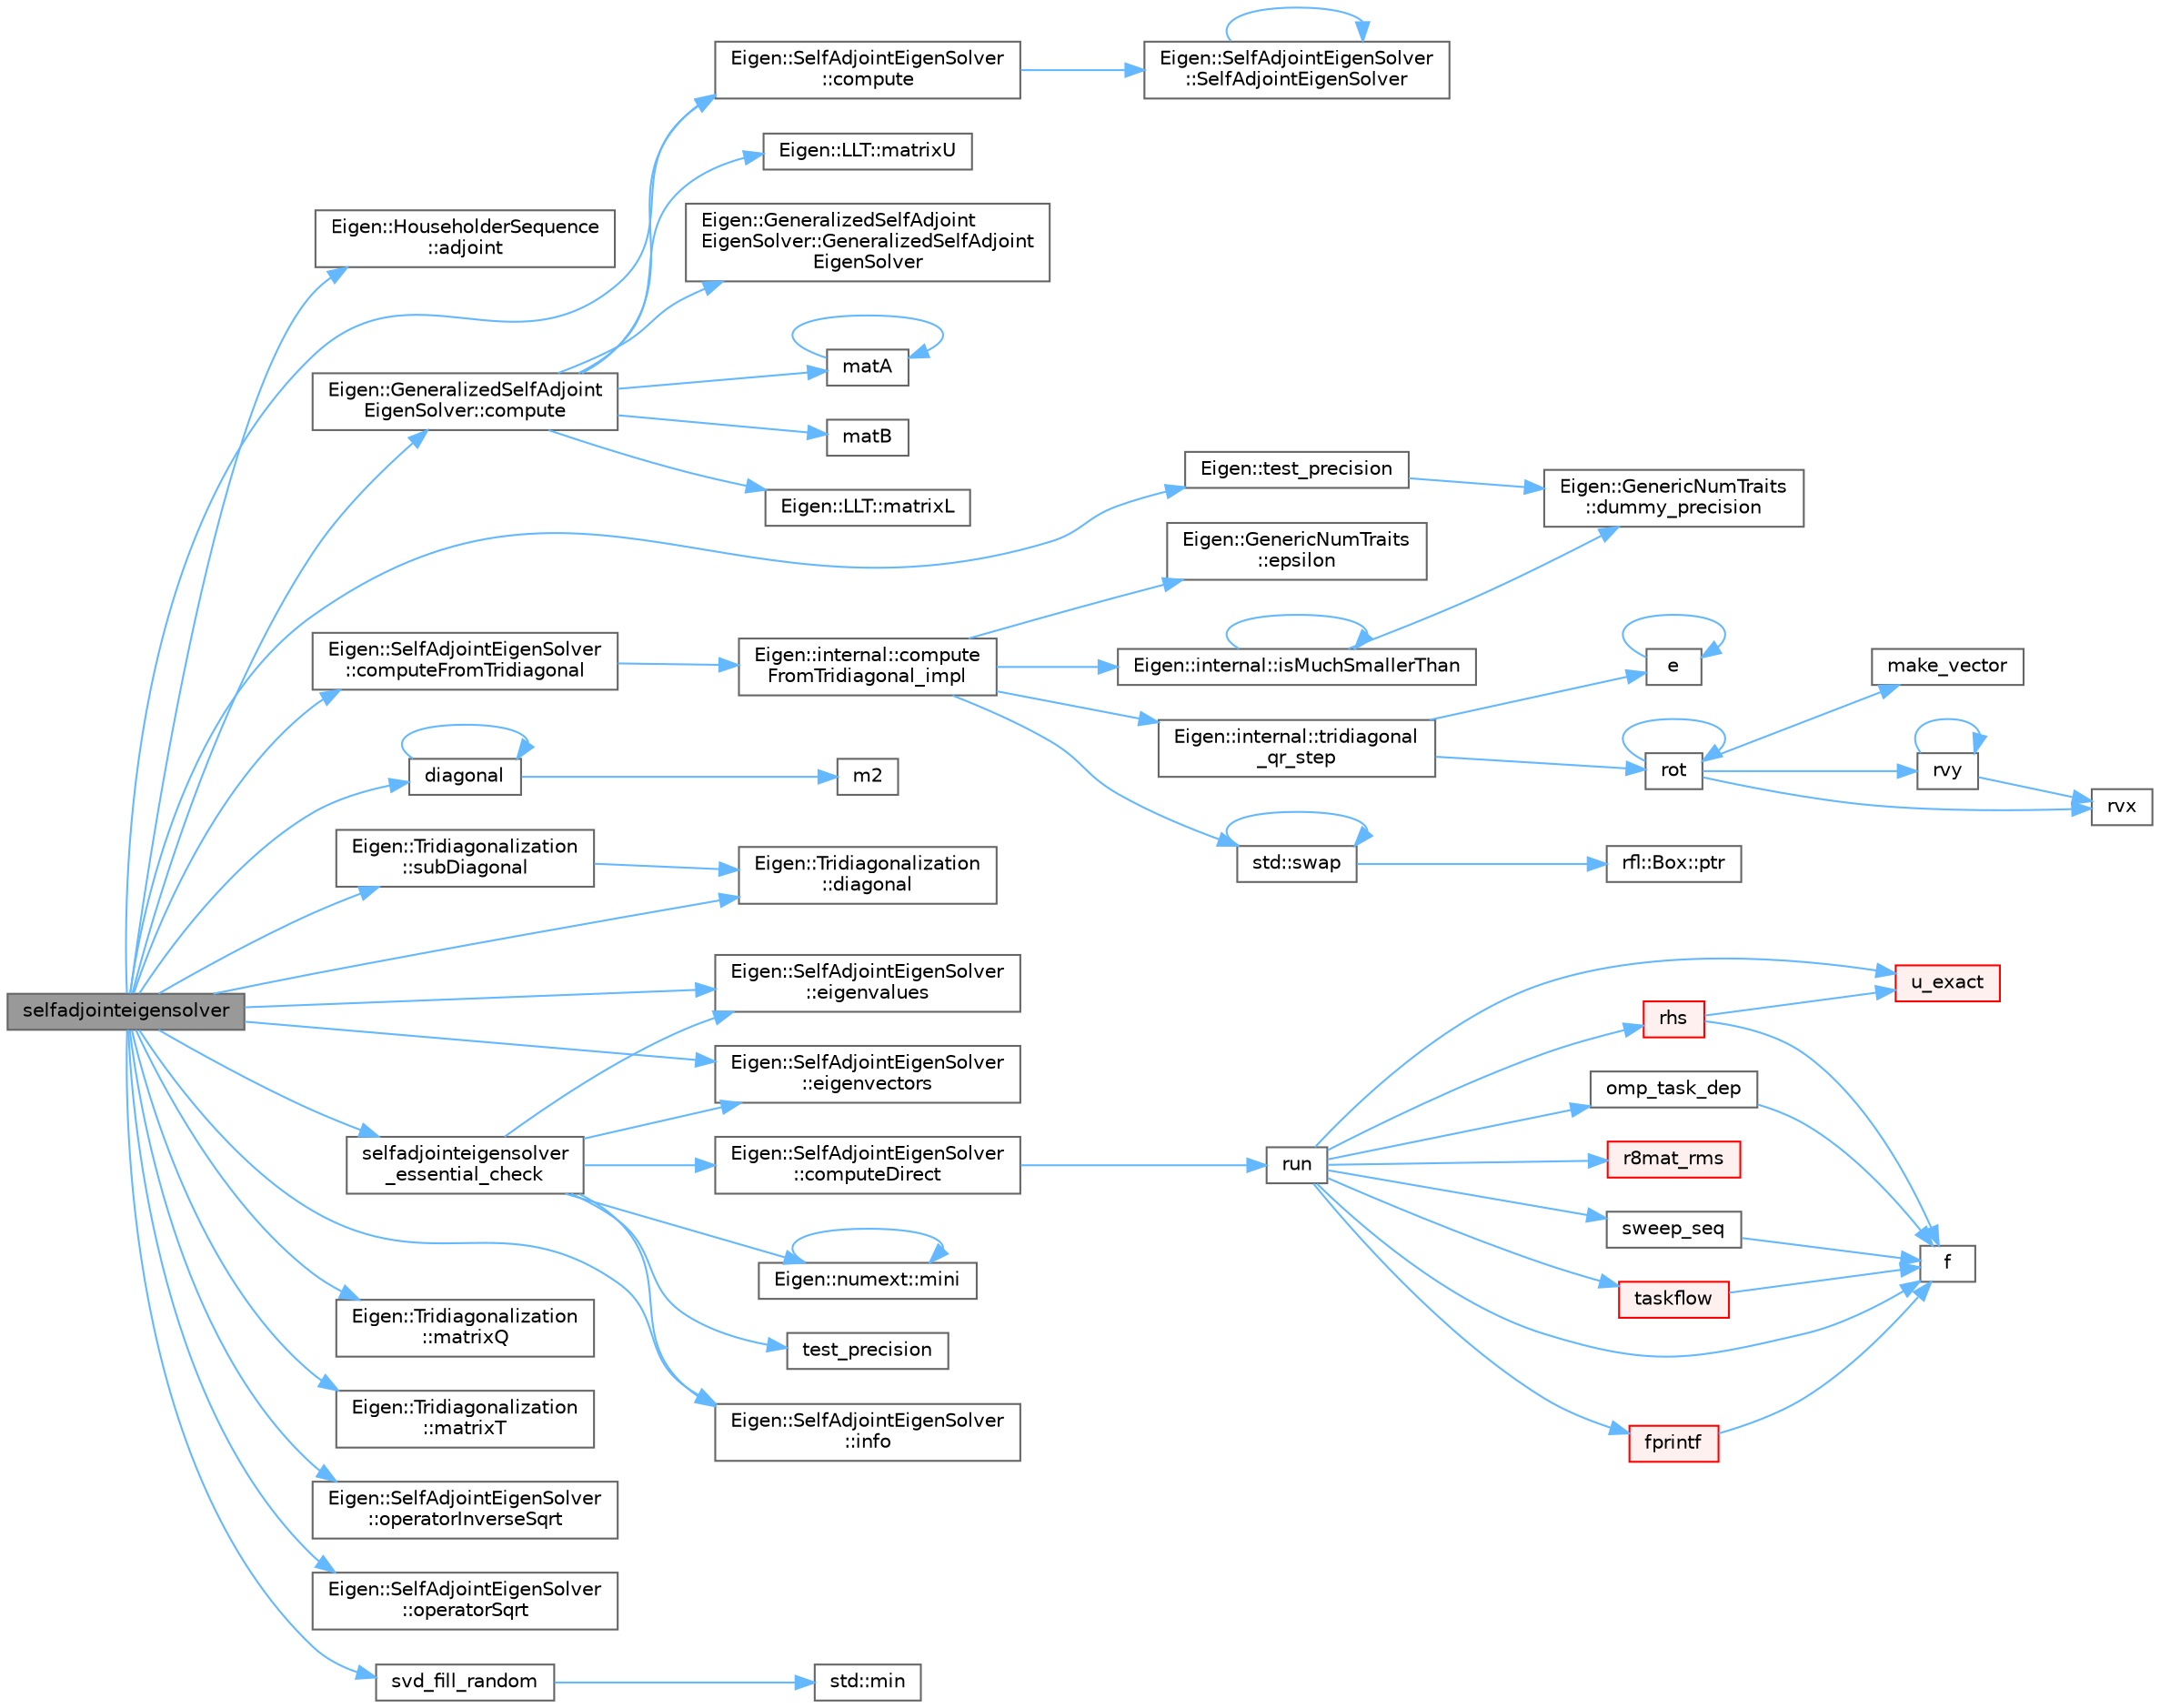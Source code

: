 digraph "selfadjointeigensolver"
{
 // LATEX_PDF_SIZE
  bgcolor="transparent";
  edge [fontname=Helvetica,fontsize=10,labelfontname=Helvetica,labelfontsize=10];
  node [fontname=Helvetica,fontsize=10,shape=box,height=0.2,width=0.4];
  rankdir="LR";
  Node1 [id="Node000001",label="selfadjointeigensolver",height=0.2,width=0.4,color="gray40", fillcolor="grey60", style="filled", fontcolor="black",tooltip=" "];
  Node1 -> Node2 [id="edge1_Node000001_Node000002",color="steelblue1",style="solid",tooltip=" "];
  Node2 [id="Node000002",label="Eigen::HouseholderSequence\l::adjoint",height=0.2,width=0.4,color="grey40", fillcolor="white", style="filled",URL="$class_eigen_1_1_householder_sequence.html#a40ca81cf392d8de4c747dbbdd6bd6545",tooltip="Adjoint (conjugate transpose) of the Householder sequence."];
  Node1 -> Node3 [id="edge2_Node000001_Node000003",color="steelblue1",style="solid",tooltip=" "];
  Node3 [id="Node000003",label="Eigen::GeneralizedSelfAdjoint\lEigenSolver::compute",height=0.2,width=0.4,color="grey40", fillcolor="white", style="filled",URL="$class_eigen_1_1_generalized_self_adjoint_eigen_solver.html#a724764fe196612b752042692156ed023",tooltip="Computes generalized eigendecomposition of given matrix pencil."];
  Node3 -> Node4 [id="edge3_Node000003_Node000004",color="steelblue1",style="solid",tooltip=" "];
  Node4 [id="Node000004",label="Eigen::SelfAdjointEigenSolver\l::compute",height=0.2,width=0.4,color="grey40", fillcolor="white", style="filled",URL="$class_eigen_1_1_self_adjoint_eigen_solver.html#aca7cecd3847bfea28e5984ab1c9e3921",tooltip="Computes eigendecomposition of given matrix."];
  Node4 -> Node5 [id="edge4_Node000004_Node000005",color="steelblue1",style="solid",tooltip=" "];
  Node5 [id="Node000005",label="Eigen::SelfAdjointEigenSolver\l::SelfAdjointEigenSolver",height=0.2,width=0.4,color="grey40", fillcolor="white", style="filled",URL="$class_eigen_1_1_self_adjoint_eigen_solver.html#af3466b3809be4a7738d84493d80d4737",tooltip="Default constructor for fixed-size matrices."];
  Node5 -> Node5 [id="edge5_Node000005_Node000005",color="steelblue1",style="solid",tooltip=" "];
  Node3 -> Node6 [id="edge6_Node000003_Node000006",color="steelblue1",style="solid",tooltip=" "];
  Node6 [id="Node000006",label="Eigen::GeneralizedSelfAdjoint\lEigenSolver::GeneralizedSelfAdjoint\lEigenSolver",height=0.2,width=0.4,color="grey40", fillcolor="white", style="filled",URL="$class_eigen_1_1_generalized_self_adjoint_eigen_solver.html#a501effdbf722c0609ea05ff3fd4cc721",tooltip="Default constructor for fixed-size matrices."];
  Node3 -> Node7 [id="edge7_Node000003_Node000007",color="steelblue1",style="solid",tooltip=" "];
  Node7 [id="Node000007",label="matA",height=0.2,width=0.4,color="grey40", fillcolor="white", style="filled",URL="$_topic_aliasing__mult2_8cpp.html#a5ff4c3f5164e18d2e58e3f608cef2df2",tooltip=" "];
  Node7 -> Node7 [id="edge8_Node000007_Node000007",color="steelblue1",style="solid",tooltip=" "];
  Node3 -> Node8 [id="edge9_Node000003_Node000008",color="steelblue1",style="solid",tooltip=" "];
  Node8 [id="Node000008",label="matB",height=0.2,width=0.4,color="grey40", fillcolor="white", style="filled",URL="$_topic_aliasing__mult2_8cpp.html#a9bb6b0ee9ae9be1327cc8e1c3852b510",tooltip=" "];
  Node3 -> Node9 [id="edge10_Node000003_Node000009",color="steelblue1",style="solid",tooltip=" "];
  Node9 [id="Node000009",label="Eigen::LLT::matrixL",height=0.2,width=0.4,color="grey40", fillcolor="white", style="filled",URL="$class_eigen_1_1_l_l_t.html#a7f4a3eedbf82e7ce2d6bf0dcd84cdfa3",tooltip=" "];
  Node3 -> Node10 [id="edge11_Node000003_Node000010",color="steelblue1",style="solid",tooltip=" "];
  Node10 [id="Node000010",label="Eigen::LLT::matrixU",height=0.2,width=0.4,color="grey40", fillcolor="white", style="filled",URL="$class_eigen_1_1_l_l_t.html#a18a390f085567e650e8345cc7e7c0df8",tooltip=" "];
  Node1 -> Node4 [id="edge12_Node000001_Node000004",color="steelblue1",style="solid",tooltip=" "];
  Node1 -> Node11 [id="edge13_Node000001_Node000011",color="steelblue1",style="solid",tooltip=" "];
  Node11 [id="Node000011",label="Eigen::SelfAdjointEigenSolver\l::computeFromTridiagonal",height=0.2,width=0.4,color="grey40", fillcolor="white", style="filled",URL="$class_eigen_1_1_self_adjoint_eigen_solver.html#a297893df7098c43278d385e4d4e23fe4",tooltip="Computes the eigen decomposition from a tridiagonal symmetric matrix"];
  Node11 -> Node12 [id="edge14_Node000011_Node000012",color="steelblue1",style="solid",tooltip=" "];
  Node12 [id="Node000012",label="Eigen::internal::compute\lFromTridiagonal_impl",height=0.2,width=0.4,color="grey40", fillcolor="white", style="filled",URL="$namespace_eigen_1_1internal.html#a38da09fda4f78efb9723a482048c3d6c",tooltip=" "];
  Node12 -> Node13 [id="edge15_Node000012_Node000013",color="steelblue1",style="solid",tooltip=" "];
  Node13 [id="Node000013",label="Eigen::GenericNumTraits\l::epsilon",height=0.2,width=0.4,color="grey40", fillcolor="white", style="filled",URL="$struct_eigen_1_1_generic_num_traits.html#aadcf7fa75b2bc9a0e461a3b851d836a7",tooltip=" "];
  Node12 -> Node14 [id="edge16_Node000012_Node000014",color="steelblue1",style="solid",tooltip=" "];
  Node14 [id="Node000014",label="Eigen::internal::isMuchSmallerThan",height=0.2,width=0.4,color="grey40", fillcolor="white", style="filled",URL="$namespace_eigen_1_1internal.html#a84d9a116f1410c45670db495257f64ac",tooltip=" "];
  Node14 -> Node15 [id="edge17_Node000014_Node000015",color="steelblue1",style="solid",tooltip=" "];
  Node15 [id="Node000015",label="Eigen::GenericNumTraits\l::dummy_precision",height=0.2,width=0.4,color="grey40", fillcolor="white", style="filled",URL="$struct_eigen_1_1_generic_num_traits.html#a77dc085cf094c377faaf0c520e3e4efa",tooltip=" "];
  Node14 -> Node14 [id="edge18_Node000014_Node000014",color="steelblue1",style="solid",tooltip=" "];
  Node12 -> Node16 [id="edge19_Node000012_Node000016",color="steelblue1",style="solid",tooltip=" "];
  Node16 [id="Node000016",label="std::swap",height=0.2,width=0.4,color="grey40", fillcolor="white", style="filled",URL="$namespacestd.html#a3acbe51b6415e9284430194bf04944e1",tooltip=" "];
  Node16 -> Node17 [id="edge20_Node000016_Node000017",color="steelblue1",style="solid",tooltip=" "];
  Node17 [id="Node000017",label="rfl::Box::ptr",height=0.2,width=0.4,color="grey40", fillcolor="white", style="filled",URL="$classrfl_1_1_box.html#a2edf048a6e6bea174db329e6ce7cf3df",tooltip="Returns the underlying unique_ptr"];
  Node16 -> Node16 [id="edge21_Node000016_Node000016",color="steelblue1",style="solid",tooltip=" "];
  Node12 -> Node18 [id="edge22_Node000012_Node000018",color="steelblue1",style="solid",tooltip=" "];
  Node18 [id="Node000018",label="Eigen::internal::tridiagonal\l_qr_step",height=0.2,width=0.4,color="grey40", fillcolor="white", style="filled",URL="$namespace_eigen_1_1internal.html#a20ef930f01b4a88b5587832cd9f4787a",tooltip=" "];
  Node18 -> Node19 [id="edge23_Node000018_Node000019",color="steelblue1",style="solid",tooltip=" "];
  Node19 [id="Node000019",label="e",height=0.2,width=0.4,color="grey40", fillcolor="white", style="filled",URL="$_cwise__array__power__array_8cpp.html#a9cb86ff854760bf91a154f2724a9101d",tooltip=" "];
  Node19 -> Node19 [id="edge24_Node000019_Node000019",color="steelblue1",style="solid",tooltip=" "];
  Node18 -> Node20 [id="edge25_Node000018_Node000020",color="steelblue1",style="solid",tooltip=" "];
  Node20 [id="Node000020",label="rot",height=0.2,width=0.4,color="grey40", fillcolor="white", style="filled",URL="$level1__real__impl_8h.html#a6085d1e47159b776e841c37e5c45f105",tooltip=" "];
  Node20 -> Node21 [id="edge26_Node000020_Node000021",color="steelblue1",style="solid",tooltip=" "];
  Node21 [id="Node000021",label="make_vector",height=0.2,width=0.4,color="grey40", fillcolor="white", style="filled",URL="$external_2taskflow_23rd-party_2eigen-3_83_87_2blas_2common_8h.html#a5271e1713820dbe05a27309a551c63a8",tooltip=" "];
  Node20 -> Node20 [id="edge27_Node000020_Node000020",color="steelblue1",style="solid",tooltip=" "];
  Node20 -> Node22 [id="edge28_Node000020_Node000022",color="steelblue1",style="solid",tooltip=" "];
  Node22 [id="Node000022",label="rvx",height=0.2,width=0.4,color="grey40", fillcolor="white", style="filled",URL="$level1__cplx__impl_8h.html#aea9f76f637a9f8d02bd24e43e8bb5d9f",tooltip=" "];
  Node20 -> Node23 [id="edge29_Node000020_Node000023",color="steelblue1",style="solid",tooltip=" "];
  Node23 [id="Node000023",label="rvy",height=0.2,width=0.4,color="grey40", fillcolor="white", style="filled",URL="$level1__cplx__impl_8h.html#a9844f3d7447c4d825a5a6423bb7cd95f",tooltip=" "];
  Node23 -> Node22 [id="edge30_Node000023_Node000022",color="steelblue1",style="solid",tooltip=" "];
  Node23 -> Node23 [id="edge31_Node000023_Node000023",color="steelblue1",style="solid",tooltip=" "];
  Node1 -> Node24 [id="edge32_Node000001_Node000024",color="steelblue1",style="solid",tooltip=" "];
  Node24 [id="Node000024",label="diagonal",height=0.2,width=0.4,color="grey40", fillcolor="white", style="filled",URL="$diagonal_8cpp.html#a92340af6dbaaba622e275be130b27f4b",tooltip=" "];
  Node24 -> Node24 [id="edge33_Node000024_Node000024",color="steelblue1",style="solid",tooltip=" "];
  Node24 -> Node25 [id="edge34_Node000024_Node000025",color="steelblue1",style="solid",tooltip=" "];
  Node25 [id="Node000025",label="m2",height=0.2,width=0.4,color="grey40", fillcolor="white", style="filled",URL="$_tutorial___map__using_8cpp.html#ab3a01b595d22393ace0d30d5fa299f76",tooltip=" "];
  Node1 -> Node26 [id="edge35_Node000001_Node000026",color="steelblue1",style="solid",tooltip=" "];
  Node26 [id="Node000026",label="Eigen::Tridiagonalization\l::diagonal",height=0.2,width=0.4,color="grey40", fillcolor="white", style="filled",URL="$class_eigen_1_1_tridiagonalization.html#a0b7ff4860aa6f7c0761b1059c012fd8e",tooltip="Returns the diagonal of the tridiagonal matrix T in the decomposition."];
  Node1 -> Node27 [id="edge36_Node000001_Node000027",color="steelblue1",style="solid",tooltip=" "];
  Node27 [id="Node000027",label="Eigen::SelfAdjointEigenSolver\l::eigenvalues",height=0.2,width=0.4,color="grey40", fillcolor="white", style="filled",URL="$class_eigen_1_1_self_adjoint_eigen_solver.html#aea708eb6ecf37fcaa7d415fec2892d60",tooltip="Returns the eigenvalues of given matrix."];
  Node1 -> Node28 [id="edge37_Node000001_Node000028",color="steelblue1",style="solid",tooltip=" "];
  Node28 [id="Node000028",label="Eigen::SelfAdjointEigenSolver\l::eigenvectors",height=0.2,width=0.4,color="grey40", fillcolor="white", style="filled",URL="$class_eigen_1_1_self_adjoint_eigen_solver.html#aa6e650f65298c05b78942df39f6c9388",tooltip="Returns the eigenvectors of given matrix."];
  Node1 -> Node29 [id="edge38_Node000001_Node000029",color="steelblue1",style="solid",tooltip=" "];
  Node29 [id="Node000029",label="Eigen::SelfAdjointEigenSolver\l::info",height=0.2,width=0.4,color="grey40", fillcolor="white", style="filled",URL="$class_eigen_1_1_self_adjoint_eigen_solver.html#a56bd59b85a6f6f00ff7bff307ad0e015",tooltip="Reports whether previous computation was successful."];
  Node1 -> Node30 [id="edge39_Node000001_Node000030",color="steelblue1",style="solid",tooltip=" "];
  Node30 [id="Node000030",label="Eigen::Tridiagonalization\l::matrixQ",height=0.2,width=0.4,color="grey40", fillcolor="white", style="filled",URL="$class_eigen_1_1_tridiagonalization.html#a000f7392eda930576ffd2af1fae54af2",tooltip="Returns the unitary matrix Q in the decomposition"];
  Node1 -> Node31 [id="edge40_Node000001_Node000031",color="steelblue1",style="solid",tooltip=" "];
  Node31 [id="Node000031",label="Eigen::Tridiagonalization\l::matrixT",height=0.2,width=0.4,color="grey40", fillcolor="white", style="filled",URL="$class_eigen_1_1_tridiagonalization.html#a6eb5ef94b8b9bb013c0e69b6df56d0df",tooltip="Returns an expression of the tridiagonal matrix T in the decomposition"];
  Node1 -> Node32 [id="edge41_Node000001_Node000032",color="steelblue1",style="solid",tooltip=" "];
  Node32 [id="Node000032",label="Eigen::SelfAdjointEigenSolver\l::operatorInverseSqrt",height=0.2,width=0.4,color="grey40", fillcolor="white", style="filled",URL="$class_eigen_1_1_self_adjoint_eigen_solver.html#a71fe0aea0b22d176efcea556c5c160f5",tooltip="Computes the inverse square root of the matrix."];
  Node1 -> Node33 [id="edge42_Node000001_Node000033",color="steelblue1",style="solid",tooltip=" "];
  Node33 [id="Node000033",label="Eigen::SelfAdjointEigenSolver\l::operatorSqrt",height=0.2,width=0.4,color="grey40", fillcolor="white", style="filled",URL="$class_eigen_1_1_self_adjoint_eigen_solver.html#a5c5158fd86366081bdabec38112c2c8a",tooltip="Computes the positive-definite square root of the matrix."];
  Node1 -> Node34 [id="edge43_Node000001_Node000034",color="steelblue1",style="solid",tooltip=" "];
  Node34 [id="Node000034",label="selfadjointeigensolver\l_essential_check",height=0.2,width=0.4,color="grey40", fillcolor="white", style="filled",URL="$eigensolver__selfadjoint_8cpp.html#a507481e3a562013d80e091ff8e3b206a",tooltip=" "];
  Node34 -> Node35 [id="edge44_Node000034_Node000035",color="steelblue1",style="solid",tooltip=" "];
  Node35 [id="Node000035",label="Eigen::SelfAdjointEigenSolver\l::computeDirect",height=0.2,width=0.4,color="grey40", fillcolor="white", style="filled",URL="$class_eigen_1_1_self_adjoint_eigen_solver.html#a40b0a68841d6176b1ab98743cc82bef4",tooltip="Computes eigendecomposition of given matrix using a closed-form algorithm"];
  Node35 -> Node36 [id="edge45_Node000035_Node000036",color="steelblue1",style="solid",tooltip=" "];
  Node36 [id="Node000036",label="run",height=0.2,width=0.4,color="grey40", fillcolor="white", style="filled",URL="$poisson_8cpp.html#ae12af222b820baf64e953be588c5bbbe",tooltip=" "];
  Node36 -> Node37 [id="edge46_Node000036_Node000037",color="steelblue1",style="solid",tooltip=" "];
  Node37 [id="Node000037",label="f",height=0.2,width=0.4,color="grey40", fillcolor="white", style="filled",URL="$cxx11__tensor__map_8cpp.html#a7f507fea02198f6cb81c86640c7b1a4e",tooltip=" "];
  Node36 -> Node38 [id="edge47_Node000036_Node000038",color="steelblue1",style="solid",tooltip=" "];
  Node38 [id="Node000038",label="fprintf",height=0.2,width=0.4,color="red", fillcolor="#FFF0F0", style="filled",URL="$printf_8h.html#a9f315126362cae9675de1642105e631e",tooltip=" "];
  Node38 -> Node37 [id="edge48_Node000038_Node000037",color="steelblue1",style="solid",tooltip=" "];
  Node36 -> Node69 [id="edge49_Node000036_Node000069",color="steelblue1",style="solid",tooltip=" "];
  Node69 [id="Node000069",label="omp_task_dep",height=0.2,width=0.4,color="grey40", fillcolor="white", style="filled",URL="$sandbox_2jacobi_2omp_8cpp.html#a38bf89bca3b11a9eeb57dd07cfd38630",tooltip=" "];
  Node69 -> Node37 [id="edge50_Node000069_Node000037",color="steelblue1",style="solid",tooltip=" "];
  Node36 -> Node70 [id="edge51_Node000036_Node000070",color="steelblue1",style="solid",tooltip=" "];
  Node70 [id="Node000070",label="r8mat_rms",height=0.2,width=0.4,color="red", fillcolor="#FFF0F0", style="filled",URL="$poisson_8cpp.html#a1314a15604ecb29a615e689872f32657",tooltip=" "];
  Node36 -> Node72 [id="edge52_Node000036_Node000072",color="steelblue1",style="solid",tooltip=" "];
  Node72 [id="Node000072",label="rhs",height=0.2,width=0.4,color="red", fillcolor="#FFF0F0", style="filled",URL="$poisson_8cpp.html#a38c677f5cc4e47bc7505aef707c1bb83",tooltip=" "];
  Node72 -> Node37 [id="edge53_Node000072_Node000037",color="steelblue1",style="solid",tooltip=" "];
  Node72 -> Node73 [id="edge54_Node000072_Node000073",color="steelblue1",style="solid",tooltip=" "];
  Node73 [id="Node000073",label="u_exact",height=0.2,width=0.4,color="red", fillcolor="#FFF0F0", style="filled",URL="$poisson_8cpp.html#a06fc16c4676f839f8de736a6791b6862",tooltip=" "];
  Node36 -> Node76 [id="edge55_Node000036_Node000076",color="steelblue1",style="solid",tooltip=" "];
  Node76 [id="Node000076",label="sweep_seq",height=0.2,width=0.4,color="grey40", fillcolor="white", style="filled",URL="$poisson_8hpp.html#a263e0f774ef013be333712ca3915448a",tooltip=" "];
  Node76 -> Node37 [id="edge56_Node000076_Node000037",color="steelblue1",style="solid",tooltip=" "];
  Node36 -> Node77 [id="edge57_Node000036_Node000077",color="steelblue1",style="solid",tooltip=" "];
  Node77 [id="Node000077",label="taskflow",height=0.2,width=0.4,color="red", fillcolor="#FFF0F0", style="filled",URL="$sandbox_2jacobi_2taskflow_8cpp.html#a47af48e377b7c0ac855c12acd5b69b1e",tooltip=" "];
  Node77 -> Node37 [id="edge58_Node000077_Node000037",color="steelblue1",style="solid",tooltip=" "];
  Node36 -> Node73 [id="edge59_Node000036_Node000073",color="steelblue1",style="solid",tooltip=" "];
  Node34 -> Node27 [id="edge60_Node000034_Node000027",color="steelblue1",style="solid",tooltip=" "];
  Node34 -> Node28 [id="edge61_Node000034_Node000028",color="steelblue1",style="solid",tooltip=" "];
  Node34 -> Node29 [id="edge62_Node000034_Node000029",color="steelblue1",style="solid",tooltip=" "];
  Node34 -> Node79 [id="edge63_Node000034_Node000079",color="steelblue1",style="solid",tooltip=" "];
  Node79 [id="Node000079",label="Eigen::numext::mini",height=0.2,width=0.4,color="grey40", fillcolor="white", style="filled",URL="$namespace_eigen_1_1numext.html#ab3b30bf0bcfa1ad91dbec75fabb3bea0",tooltip=" "];
  Node79 -> Node79 [id="edge64_Node000079_Node000079",color="steelblue1",style="solid",tooltip=" "];
  Node34 -> Node80 [id="edge65_Node000034_Node000080",color="steelblue1",style="solid",tooltip=" "];
  Node80 [id="Node000080",label="test_precision",height=0.2,width=0.4,color="grey40", fillcolor="white", style="filled",URL="$spbenchsolver_8h.html#ac873ccd2d8b50aa74f31783a38ba5d99",tooltip=" "];
  Node1 -> Node81 [id="edge66_Node000001_Node000081",color="steelblue1",style="solid",tooltip=" "];
  Node81 [id="Node000081",label="Eigen::Tridiagonalization\l::subDiagonal",height=0.2,width=0.4,color="grey40", fillcolor="white", style="filled",URL="$class_eigen_1_1_tridiagonalization.html#ac423dbb91157c159bdcb4b5a8371232e",tooltip="Returns the subdiagonal of the tridiagonal matrix T in the decomposition."];
  Node81 -> Node26 [id="edge67_Node000081_Node000026",color="steelblue1",style="solid",tooltip=" "];
  Node1 -> Node82 [id="edge68_Node000001_Node000082",color="steelblue1",style="solid",tooltip=" "];
  Node82 [id="Node000082",label="svd_fill_random",height=0.2,width=0.4,color="grey40", fillcolor="white", style="filled",URL="$svd__fill_8h.html#a19396409f47b0f885449f3d0005fa11d",tooltip=" "];
  Node82 -> Node83 [id="edge69_Node000082_Node000083",color="steelblue1",style="solid",tooltip=" "];
  Node83 [id="Node000083",label="std::min",height=0.2,width=0.4,color="grey40", fillcolor="white", style="filled",URL="$namespacestd.html#ac7b9885417769949d76890454b6d072e",tooltip=" "];
  Node1 -> Node84 [id="edge70_Node000001_Node000084",color="steelblue1",style="solid",tooltip=" "];
  Node84 [id="Node000084",label="Eigen::test_precision",height=0.2,width=0.4,color="grey40", fillcolor="white", style="filled",URL="$namespace_eigen.html#a59fa1c0c2d234197bce8d461a4776793",tooltip=" "];
  Node84 -> Node15 [id="edge71_Node000084_Node000015",color="steelblue1",style="solid",tooltip=" "];
}
